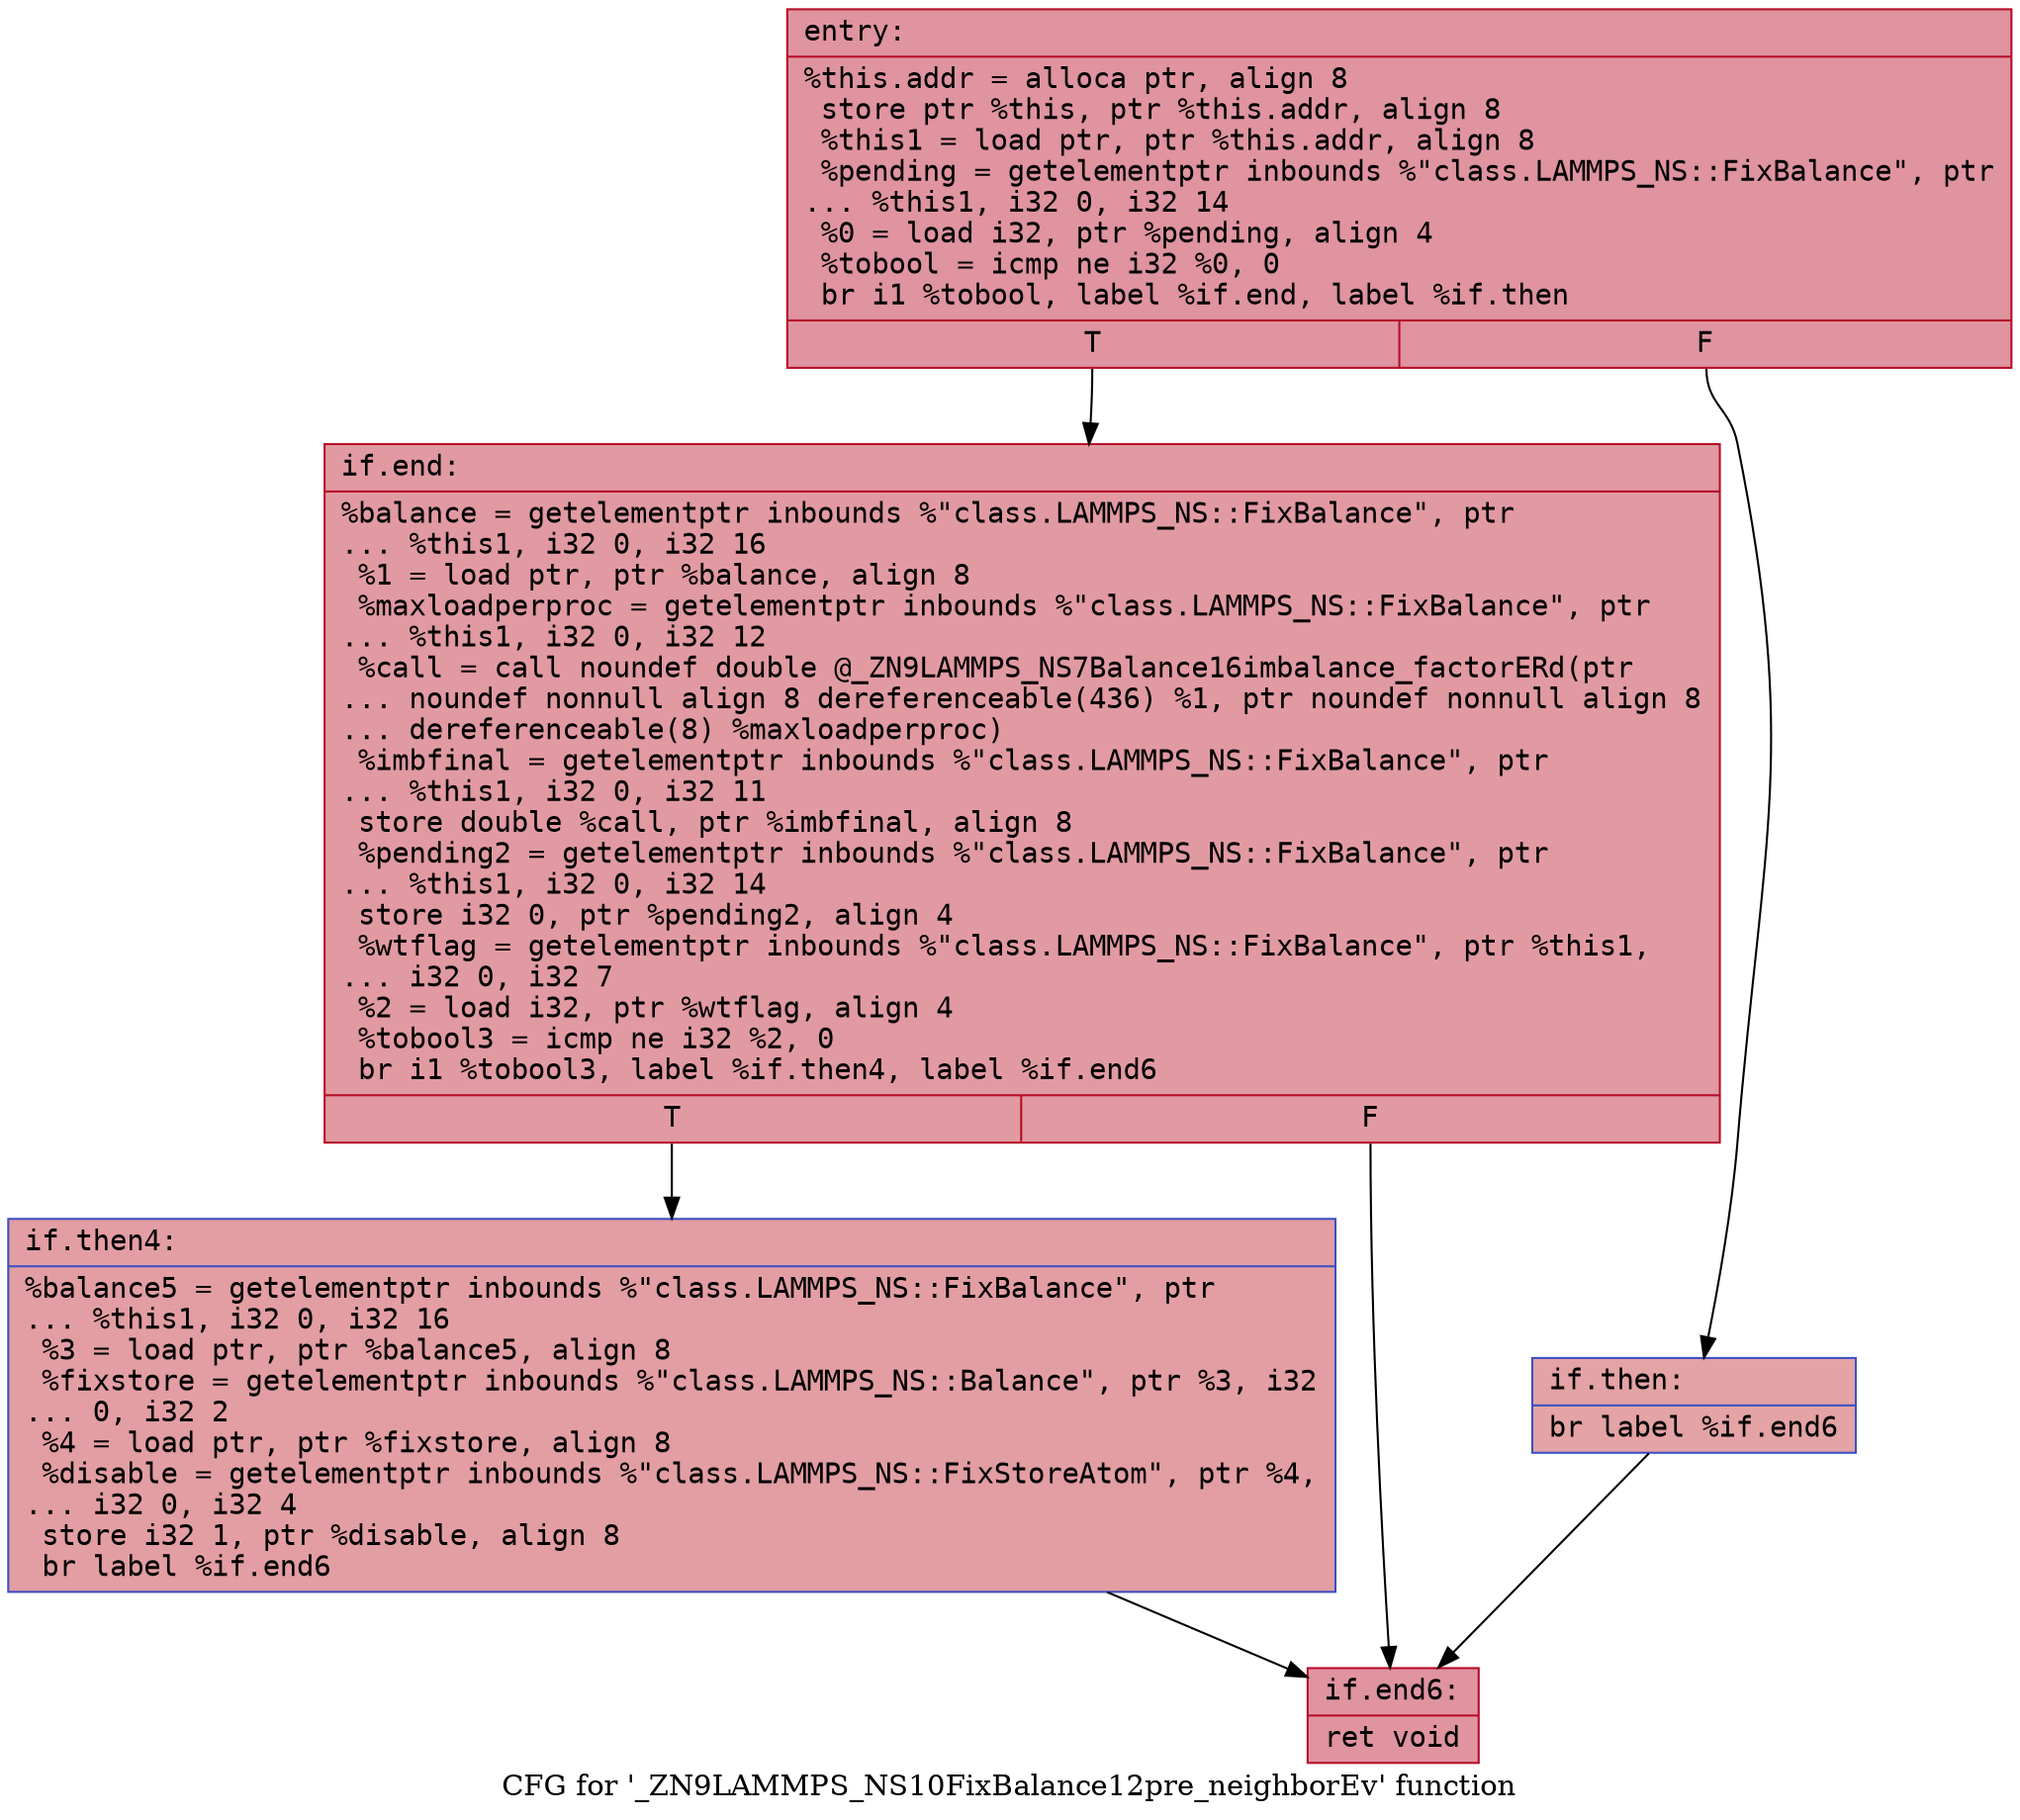 digraph "CFG for '_ZN9LAMMPS_NS10FixBalance12pre_neighborEv' function" {
	label="CFG for '_ZN9LAMMPS_NS10FixBalance12pre_neighborEv' function";

	Node0x558dde594450 [shape=record,color="#b70d28ff", style=filled, fillcolor="#b70d2870" fontname="Courier",label="{entry:\l|  %this.addr = alloca ptr, align 8\l  store ptr %this, ptr %this.addr, align 8\l  %this1 = load ptr, ptr %this.addr, align 8\l  %pending = getelementptr inbounds %\"class.LAMMPS_NS::FixBalance\", ptr\l... %this1, i32 0, i32 14\l  %0 = load i32, ptr %pending, align 4\l  %tobool = icmp ne i32 %0, 0\l  br i1 %tobool, label %if.end, label %if.then\l|{<s0>T|<s1>F}}"];
	Node0x558dde594450:s0 -> Node0x558dde56f230[tooltip="entry -> if.end\nProbability 62.50%" ];
	Node0x558dde594450:s1 -> Node0x558dde56f2a0[tooltip="entry -> if.then\nProbability 37.50%" ];
	Node0x558dde56f2a0 [shape=record,color="#3d50c3ff", style=filled, fillcolor="#c32e3170" fontname="Courier",label="{if.then:\l|  br label %if.end6\l}"];
	Node0x558dde56f2a0 -> Node0x558dde56f3c0[tooltip="if.then -> if.end6\nProbability 100.00%" ];
	Node0x558dde56f230 [shape=record,color="#b70d28ff", style=filled, fillcolor="#bb1b2c70" fontname="Courier",label="{if.end:\l|  %balance = getelementptr inbounds %\"class.LAMMPS_NS::FixBalance\", ptr\l... %this1, i32 0, i32 16\l  %1 = load ptr, ptr %balance, align 8\l  %maxloadperproc = getelementptr inbounds %\"class.LAMMPS_NS::FixBalance\", ptr\l... %this1, i32 0, i32 12\l  %call = call noundef double @_ZN9LAMMPS_NS7Balance16imbalance_factorERd(ptr\l... noundef nonnull align 8 dereferenceable(436) %1, ptr noundef nonnull align 8\l... dereferenceable(8) %maxloadperproc)\l  %imbfinal = getelementptr inbounds %\"class.LAMMPS_NS::FixBalance\", ptr\l... %this1, i32 0, i32 11\l  store double %call, ptr %imbfinal, align 8\l  %pending2 = getelementptr inbounds %\"class.LAMMPS_NS::FixBalance\", ptr\l... %this1, i32 0, i32 14\l  store i32 0, ptr %pending2, align 4\l  %wtflag = getelementptr inbounds %\"class.LAMMPS_NS::FixBalance\", ptr %this1,\l... i32 0, i32 7\l  %2 = load i32, ptr %wtflag, align 4\l  %tobool3 = icmp ne i32 %2, 0\l  br i1 %tobool3, label %if.then4, label %if.end6\l|{<s0>T|<s1>F}}"];
	Node0x558dde56f230:s0 -> Node0x558dde56fde0[tooltip="if.end -> if.then4\nProbability 62.50%" ];
	Node0x558dde56f230:s1 -> Node0x558dde56f3c0[tooltip="if.end -> if.end6\nProbability 37.50%" ];
	Node0x558dde56fde0 [shape=record,color="#3d50c3ff", style=filled, fillcolor="#be242e70" fontname="Courier",label="{if.then4:\l|  %balance5 = getelementptr inbounds %\"class.LAMMPS_NS::FixBalance\", ptr\l... %this1, i32 0, i32 16\l  %3 = load ptr, ptr %balance5, align 8\l  %fixstore = getelementptr inbounds %\"class.LAMMPS_NS::Balance\", ptr %3, i32\l... 0, i32 2\l  %4 = load ptr, ptr %fixstore, align 8\l  %disable = getelementptr inbounds %\"class.LAMMPS_NS::FixStoreAtom\", ptr %4,\l... i32 0, i32 4\l  store i32 1, ptr %disable, align 8\l  br label %if.end6\l}"];
	Node0x558dde56fde0 -> Node0x558dde56f3c0[tooltip="if.then4 -> if.end6\nProbability 100.00%" ];
	Node0x558dde56f3c0 [shape=record,color="#b70d28ff", style=filled, fillcolor="#b70d2870" fontname="Courier",label="{if.end6:\l|  ret void\l}"];
}
